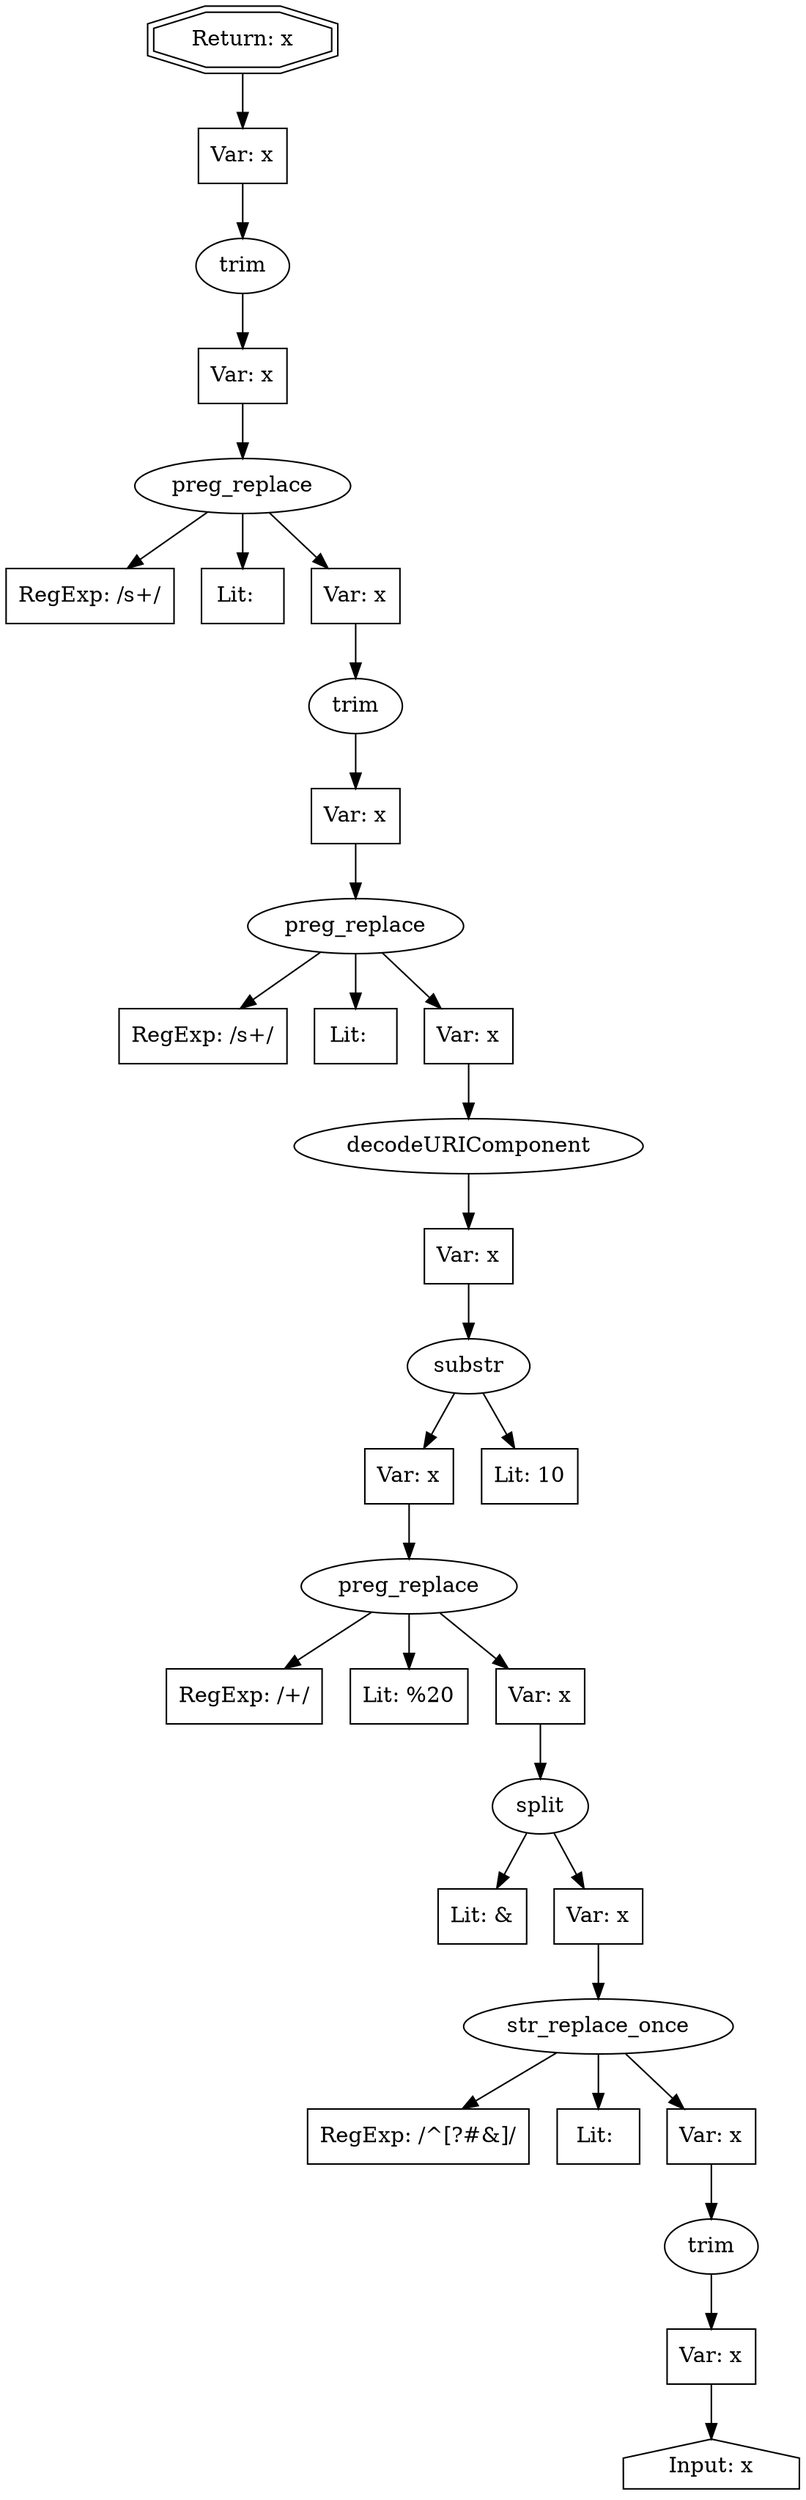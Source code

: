 // Finding: f70555e0-9040-4a63-bd48-6f13956fc82e
// Finding.url: https://www.example92.com/office365?siteid=100&clickid=1000000000&channelid="};taintfoxLog('95acf9da60cf4ef1b06ba7d355a6c2ad')//&promo=GET25
// Finding.parentloc: https://www.example92.com/office365?siteid=100&clickid=1000000000&channelid="};taintfoxLog('95acf9da60cf4ef1b06ba7d355a6c2ad')//&promo=GET25
// Finding.domain: www.example92.com
// Finding.base_domain: example92.com
// Finding.source: location.search
// Finding.sink: eval
// Sanitizer.score: 3
// Sanitizer.name: k
// Sanitizer.location: https://assets.example33.com/530368109655/f1f8bc547915/launch-7859547d8660.min.js - k:26:5396
// Finding.begin: 347
// Finding.end: 400
// Finding.original_uuid: cb77d905-3531-4a95-a955-f0b8e5a5211d
// Finding.TwentyFiveMillionFlowsId: -189214733
// Finding.script: https://customerservice.example92.com/prweb/app/default/?pyActivity=pzIncludeMashupScripts
// Finding.line: 68
// Exploit.uuid: 95acf9da-60cf-4ef1-b06b-a7d355a6c2ad
// Exploit.success: false
// Exploit.status: validated
// Exploit.method: C
// Exploit.type: js
// Exploit.token: Literal
// Exploit.content: P181C100S500N0B11A1D38E0000V781
// Exploit.quote_type: None
// Exploit.tag: None
// Exploit.break_out: "};
// Exploit.break_in: //
// Exploit.payload: "};taintfoxLog(1)//
// Exploit.begin_taint_url: 83
// Exploit.end_taint_url: 114
// Exploit.replace_begin_url: 83
// Exploit.replace_end_url: 114
// Exploit.replace_begin_param: 325
// Exploit.replace_end_param: 356
// Issues.LargestEncodeAttrStringChain: 0
// Issues.LargestTextFragmentEncodeChainLength: 0
// Issues.HasApproximation: false
// Issues.HasMissingImplementation: false
// Issues.HasInfiniteRegexWithFunctionReplacer: false
// Issues.MergedSplitAndJoins: false
// Issues.HasUrlInRhsOfReplace: false
// Issues.HasUrlInLhsOfReplace: false
// Issues.HasCookieValueInLhsOfreplace: false
// Issues.HasCookieValueInRhsOfreplace: false
// Issues.HasCookieValueInMatchPattern: false
// Issues.HasCookieValueInExecPattern: false
// Issues.RemovedLRConcats: false
// Issues.RemovedReplaceArtifacts: false
// Issues.HasUrlInMatchPattern: false
// Issues.HasUrlInExecPattern: false
// Issues.RemovedNOPreplaces: false
// Issues.Known_sanitizer: false
// DepGraph.hash: 943023724
// DepGraph.sanitizer_hash: -968398899

digraph cfg {
n0 [shape=house, label="Input: x"];
n1 [shape=ellipse, label="trim"];
n2 [shape=box, label="Var: x"];
n3 [shape=ellipse, label="str_replace_once"];
n4 [shape=box, label="RegExp: /^[?#&]/"];
n5 [shape=box, label="Lit: "];
n6 [shape=box, label="Var: x"];
n7 [shape=ellipse, label="split"];
n8 [shape=box, label="Lit: &"];
n9 [shape=box, label="Var: x"];
n10 [shape=ellipse, label="preg_replace"];
n11 [shape=box, label="RegExp: /\+/"];
n12 [shape=box, label="Lit: %20"];
n13 [shape=box, label="Var: x"];
n14 [shape=ellipse, label="substr"];
n15 [shape=box, label="Var: x"];
n16 [shape=box, label="Lit: 10"];
n17 [shape=ellipse, label="decodeURIComponent"];
n18 [shape=box, label="Var: x"];
n19 [shape=ellipse, label="preg_replace"];
n20 [shape=box, label="RegExp: /\s+/"];
n21 [shape=box, label="Lit:  "];
n22 [shape=box, label="Var: x"];
n23 [shape=ellipse, label="trim"];
n24 [shape=box, label="Var: x"];
n25 [shape=ellipse, label="preg_replace"];
n26 [shape=box, label="RegExp: /\s+/"];
n27 [shape=box, label="Lit:  "];
n28 [shape=box, label="Var: x"];
n29 [shape=ellipse, label="trim"];
n30 [shape=box, label="Var: x"];
n31 [shape=box, label="Var: x"];
n32 [shape=doubleoctagon, label="Return: x"];
n2 -> n0;
n1 -> n2;
n6 -> n1;
n3 -> n4;
n3 -> n5;
n3 -> n6;
n9 -> n3;
n7 -> n8;
n7 -> n9;
n13 -> n7;
n10 -> n11;
n10 -> n12;
n10 -> n13;
n15 -> n10;
n14 -> n15;
n14 -> n16;
n18 -> n14;
n17 -> n18;
n22 -> n17;
n19 -> n20;
n19 -> n21;
n19 -> n22;
n24 -> n19;
n23 -> n24;
n28 -> n23;
n25 -> n26;
n25 -> n27;
n25 -> n28;
n30 -> n25;
n29 -> n30;
n31 -> n29;
n32 -> n31;
}